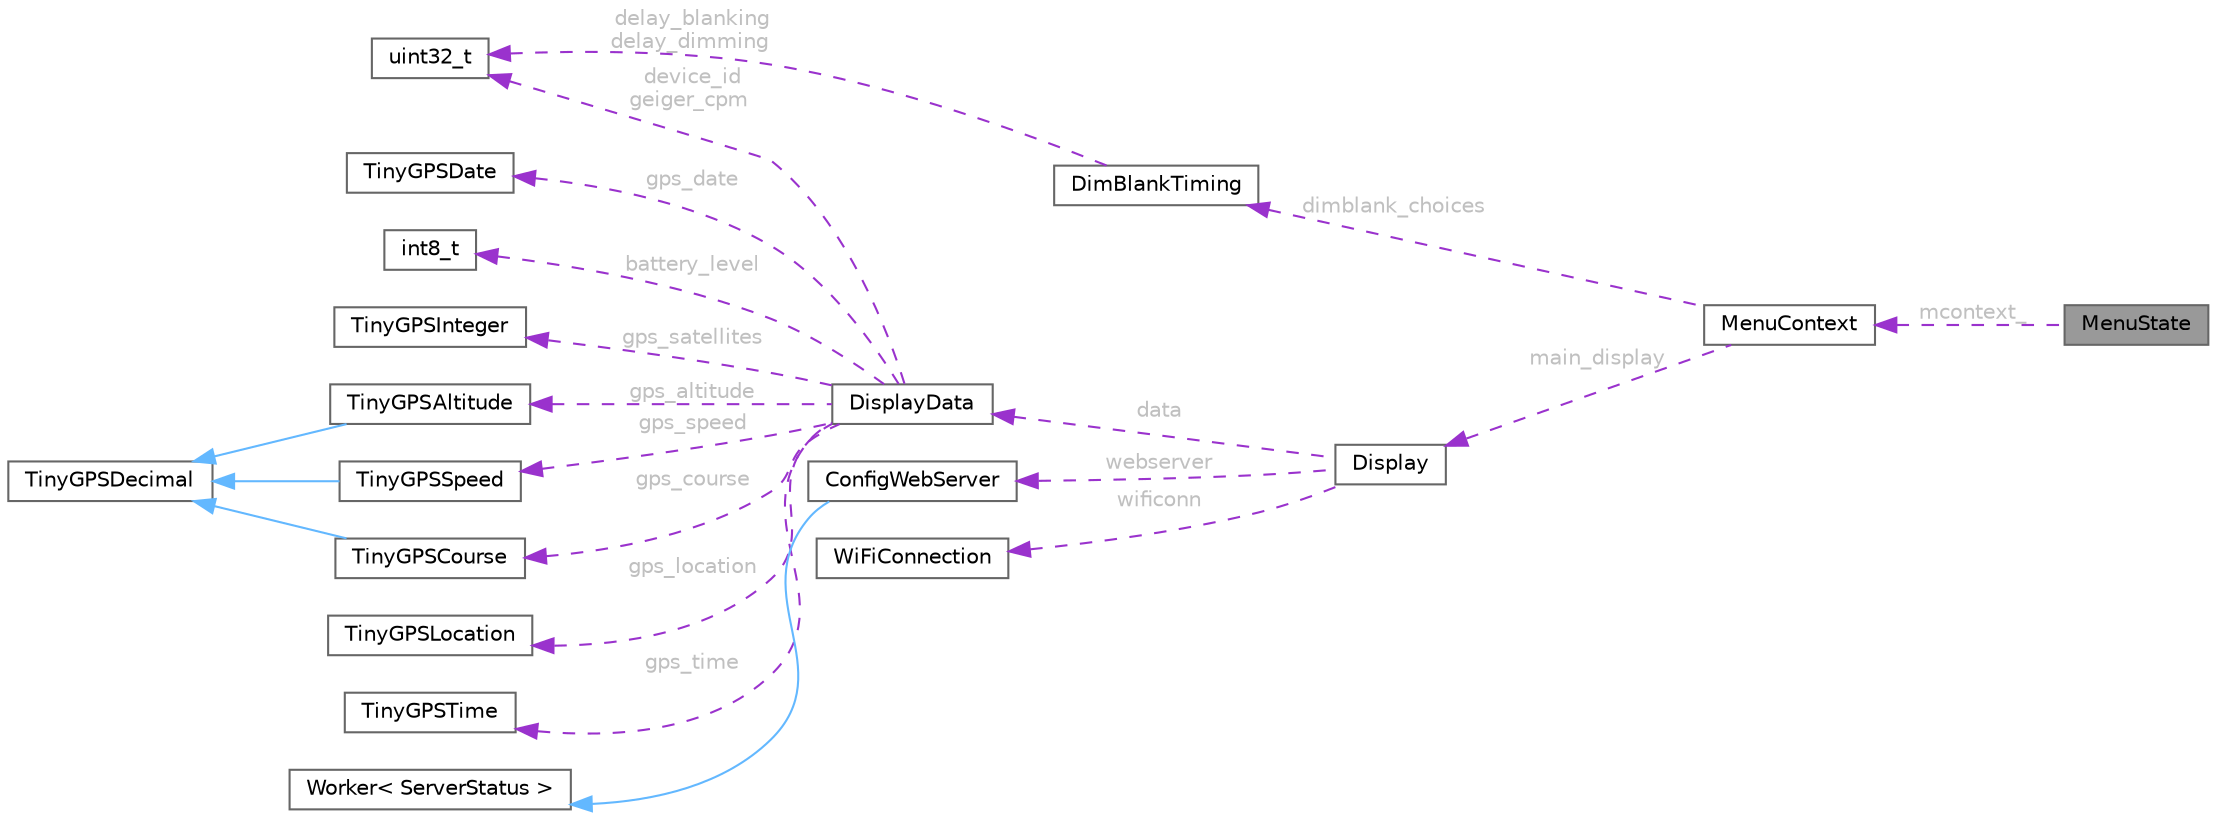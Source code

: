 digraph "MenuState"
{
 // LATEX_PDF_SIZE
  bgcolor="transparent";
  edge [fontname=Helvetica,fontsize=10,labelfontname=Helvetica,labelfontsize=10];
  node [fontname=Helvetica,fontsize=10,shape=box,height=0.2,width=0.4];
  rankdir="LR";
  Node1 [id="Node000001",label="MenuState",height=0.2,width=0.4,color="gray40", fillcolor="grey60", style="filled", fontcolor="black",tooltip=" "];
  Node2 -> Node1 [id="edge21_Node000001_Node000002",dir="back",color="darkorchid3",style="dashed",tooltip=" ",label=" mcontext_",fontcolor="grey" ];
  Node2 [id="Node000002",label="MenuContext",height=0.2,width=0.4,color="gray40", fillcolor="white", style="filled",URL="$class_menu_context.html",tooltip=" "];
  Node3 -> Node2 [id="edge22_Node000002_Node000003",dir="back",color="darkorchid3",style="dashed",tooltip=" ",label=" dimblank_choices",fontcolor="grey" ];
  Node3 [id="Node000003",label="DimBlankTiming",height=0.2,width=0.4,color="gray40", fillcolor="white", style="filled",URL="$class_dim_blank_timing.html",tooltip=" "];
  Node4 -> Node3 [id="edge23_Node000003_Node000004",dir="back",color="darkorchid3",style="dashed",tooltip=" ",label=" delay_blanking\ndelay_dimming",fontcolor="grey" ];
  Node4 [id="Node000004",label="uint32_t",height=0.2,width=0.4,color="gray40", fillcolor="white", style="filled",tooltip=" "];
  Node5 -> Node2 [id="edge24_Node000002_Node000005",dir="back",color="darkorchid3",style="dashed",tooltip=" ",label=" main_display",fontcolor="grey" ];
  Node5 [id="Node000005",label="Display",height=0.2,width=0.4,color="gray40", fillcolor="white", style="filled",URL="$class_display.html",tooltip=" "];
  Node6 -> Node5 [id="edge25_Node000005_Node000006",dir="back",color="darkorchid3",style="dashed",tooltip=" ",label=" data",fontcolor="grey" ];
  Node6 [id="Node000006",label="DisplayData",height=0.2,width=0.4,color="gray40", fillcolor="white", style="filled",URL="$struct_display_data.html",tooltip=" "];
  Node4 -> Node6 [id="edge26_Node000006_Node000004",dir="back",color="darkorchid3",style="dashed",tooltip=" ",label=" device_id\ngeiger_cpm",fontcolor="grey" ];
  Node7 -> Node6 [id="edge27_Node000006_Node000007",dir="back",color="darkorchid3",style="dashed",tooltip=" ",label=" gps_satellites",fontcolor="grey" ];
  Node7 [id="Node000007",label="TinyGPSInteger",height=0.2,width=0.4,color="gray40", fillcolor="white", style="filled",URL="$struct_tiny_g_p_s_integer.html",tooltip=" "];
  Node8 -> Node6 [id="edge28_Node000006_Node000008",dir="back",color="darkorchid3",style="dashed",tooltip=" ",label=" gps_altitude",fontcolor="grey" ];
  Node8 [id="Node000008",label="TinyGPSAltitude",height=0.2,width=0.4,color="gray40", fillcolor="white", style="filled",URL="$struct_tiny_g_p_s_altitude.html",tooltip=" "];
  Node9 -> Node8 [id="edge29_Node000008_Node000009",dir="back",color="steelblue1",style="solid",tooltip=" "];
  Node9 [id="Node000009",label="TinyGPSDecimal",height=0.2,width=0.4,color="gray40", fillcolor="white", style="filled",URL="$struct_tiny_g_p_s_decimal.html",tooltip=" "];
  Node10 -> Node6 [id="edge30_Node000006_Node000010",dir="back",color="darkorchid3",style="dashed",tooltip=" ",label=" gps_speed",fontcolor="grey" ];
  Node10 [id="Node000010",label="TinyGPSSpeed",height=0.2,width=0.4,color="gray40", fillcolor="white", style="filled",URL="$struct_tiny_g_p_s_speed.html",tooltip=" "];
  Node9 -> Node10 [id="edge31_Node000010_Node000009",dir="back",color="steelblue1",style="solid",tooltip=" "];
  Node11 -> Node6 [id="edge32_Node000006_Node000011",dir="back",color="darkorchid3",style="dashed",tooltip=" ",label=" gps_course",fontcolor="grey" ];
  Node11 [id="Node000011",label="TinyGPSCourse",height=0.2,width=0.4,color="gray40", fillcolor="white", style="filled",URL="$struct_tiny_g_p_s_course.html",tooltip=" "];
  Node9 -> Node11 [id="edge33_Node000011_Node000009",dir="back",color="steelblue1",style="solid",tooltip=" "];
  Node12 -> Node6 [id="edge34_Node000006_Node000012",dir="back",color="darkorchid3",style="dashed",tooltip=" ",label=" gps_location",fontcolor="grey" ];
  Node12 [id="Node000012",label="TinyGPSLocation",height=0.2,width=0.4,color="gray40", fillcolor="white", style="filled",URL="$struct_tiny_g_p_s_location.html",tooltip=" "];
  Node13 -> Node6 [id="edge35_Node000006_Node000013",dir="back",color="darkorchid3",style="dashed",tooltip=" ",label=" gps_time",fontcolor="grey" ];
  Node13 [id="Node000013",label="TinyGPSTime",height=0.2,width=0.4,color="gray40", fillcolor="white", style="filled",URL="$struct_tiny_g_p_s_time.html",tooltip=" "];
  Node14 -> Node6 [id="edge36_Node000006_Node000014",dir="back",color="darkorchid3",style="dashed",tooltip=" ",label=" gps_date",fontcolor="grey" ];
  Node14 [id="Node000014",label="TinyGPSDate",height=0.2,width=0.4,color="gray40", fillcolor="white", style="filled",URL="$struct_tiny_g_p_s_date.html",tooltip=" "];
  Node15 -> Node6 [id="edge37_Node000006_Node000015",dir="back",color="darkorchid3",style="dashed",tooltip=" ",label=" battery_level",fontcolor="grey" ];
  Node15 [id="Node000015",label="int8_t",height=0.2,width=0.4,color="gray40", fillcolor="white", style="filled",tooltip=" "];
  Node16 -> Node5 [id="edge38_Node000005_Node000016",dir="back",color="darkorchid3",style="dashed",tooltip=" ",label=" wificonn",fontcolor="grey" ];
  Node16 [id="Node000016",label="WiFiConnection",height=0.2,width=0.4,color="gray40", fillcolor="white", style="filled",URL="$class_wi_fi_connection.html",tooltip=" "];
  Node17 -> Node5 [id="edge39_Node000005_Node000017",dir="back",color="darkorchid3",style="dashed",tooltip=" ",label=" webserver",fontcolor="grey" ];
  Node17 [id="Node000017",label="ConfigWebServer",height=0.2,width=0.4,color="gray40", fillcolor="white", style="filled",URL="$class_config_web_server.html",tooltip=" "];
  Node18 -> Node17 [id="edge40_Node000017_Node000018",dir="back",color="steelblue1",style="solid",tooltip=" "];
  Node18 [id="Node000018",label="Worker\< ServerStatus \>",height=0.2,width=0.4,color="gray40", fillcolor="white", style="filled",tooltip=" "];
}
